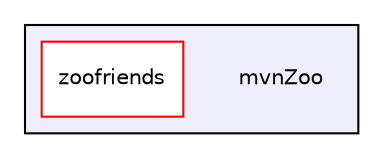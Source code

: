 digraph "C:/Users/denis/Desktop/gfs/mvnZoo" {
  compound=true
  node [ fontsize="10", fontname="Helvetica"];
  edge [ labelfontsize="10", labelfontname="Helvetica"];
  subgraph clusterdir_177ac803429c9d36b1b222778373940e {
    graph [ bgcolor="#eeeeff", pencolor="black", label="" URL="dir_177ac803429c9d36b1b222778373940e.html"];
    dir_177ac803429c9d36b1b222778373940e [shape=plaintext label="mvnZoo"];
    dir_fcec3ef0851e42ca8e3a8ffe37c21ec2 [shape=box label="zoofriends" color="red" fillcolor="white" style="filled" URL="dir_fcec3ef0851e42ca8e3a8ffe37c21ec2.html"];
  }
}
